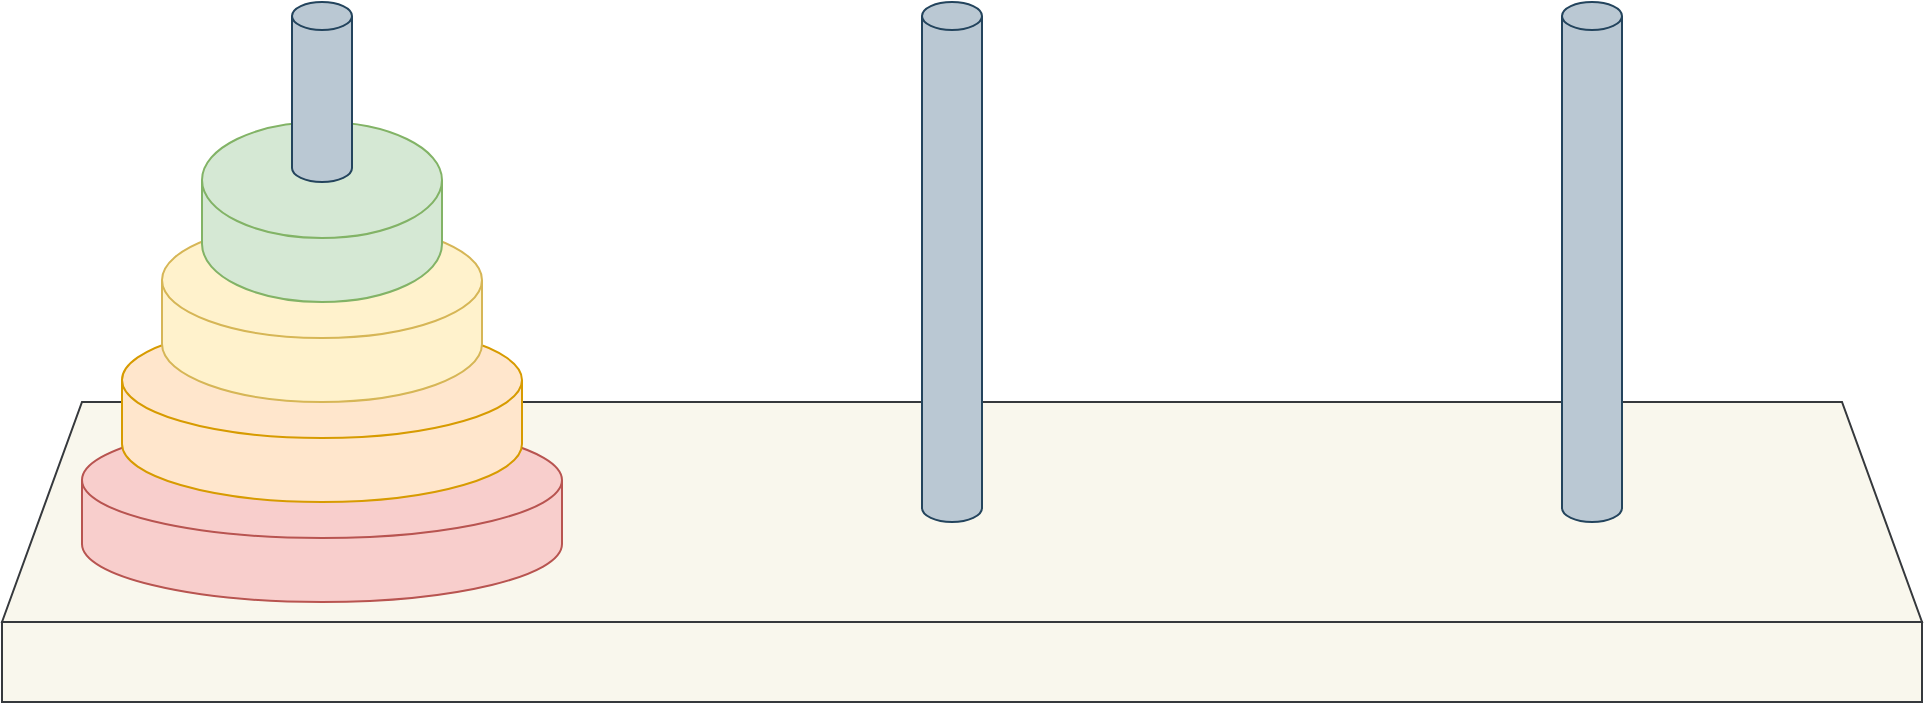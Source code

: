 <mxfile version="20.6.2" type="device"><diagram id="M71wzyZbGUOpr_uGp0WZ" name="Page-1"><mxGraphModel dx="1404" dy="816" grid="1" gridSize="10" guides="1" tooltips="1" connect="1" arrows="1" fold="1" page="1" pageScale="1" pageWidth="1600" pageHeight="900" math="0" shadow="0"><root><mxCell id="0"/><mxCell id="1" parent="0"/><mxCell id="aCxFIkifcrwjGvAlTJiD-14" value="" style="shape=trapezoid;perimeter=trapezoidPerimeter;whiteSpace=wrap;html=1;fixedSize=1;size=40;fillColor=#f9f7ed;strokeColor=#36393d;" vertex="1" parent="1"><mxGeometry x="360" y="480" width="960" height="110" as="geometry"/></mxCell><mxCell id="aCxFIkifcrwjGvAlTJiD-12" value="" style="shape=cylinder3;whiteSpace=wrap;html=1;boundedLbl=1;backgroundOutline=1;size=7;fillColor=#bac8d3;strokeColor=#23445d;" vertex="1" parent="1"><mxGeometry x="820" y="280" width="30" height="260" as="geometry"/></mxCell><mxCell id="aCxFIkifcrwjGvAlTJiD-1" value="" style="shape=cylinder3;whiteSpace=wrap;html=1;boundedLbl=1;backgroundOutline=1;size=29;fillColor=#f8cecc;strokeColor=#b85450;" vertex="1" parent="1"><mxGeometry x="400" y="490" width="240" height="90" as="geometry"/></mxCell><mxCell id="aCxFIkifcrwjGvAlTJiD-6" value="" style="shape=cylinder3;whiteSpace=wrap;html=1;boundedLbl=1;backgroundOutline=1;size=29;fillColor=#ffe6cc;strokeColor=#d79b00;" vertex="1" parent="1"><mxGeometry x="420" y="440" width="200" height="90" as="geometry"/></mxCell><mxCell id="aCxFIkifcrwjGvAlTJiD-7" value="" style="shape=cylinder3;whiteSpace=wrap;html=1;boundedLbl=1;backgroundOutline=1;size=29;fillColor=#fff2cc;strokeColor=#d6b656;" vertex="1" parent="1"><mxGeometry x="440" y="390" width="160" height="90" as="geometry"/></mxCell><mxCell id="aCxFIkifcrwjGvAlTJiD-8" value="" style="shape=cylinder3;whiteSpace=wrap;html=1;boundedLbl=1;backgroundOutline=1;size=29;fillColor=#d5e8d4;strokeColor=#82b366;" vertex="1" parent="1"><mxGeometry x="460" y="340" width="120" height="90" as="geometry"/></mxCell><mxCell id="aCxFIkifcrwjGvAlTJiD-11" value="" style="shape=cylinder3;whiteSpace=wrap;html=1;boundedLbl=1;backgroundOutline=1;size=7;fillColor=#bac8d3;strokeColor=#23445d;" vertex="1" parent="1"><mxGeometry x="505" y="280" width="30" height="90" as="geometry"/></mxCell><mxCell id="aCxFIkifcrwjGvAlTJiD-13" value="" style="shape=cylinder3;whiteSpace=wrap;html=1;boundedLbl=1;backgroundOutline=1;size=7;fillColor=#bac8d3;strokeColor=#23445d;" vertex="1" parent="1"><mxGeometry x="1140" y="280" width="30" height="260" as="geometry"/></mxCell><mxCell id="aCxFIkifcrwjGvAlTJiD-9" value="" style="rounded=0;whiteSpace=wrap;html=1;fillColor=#f9f7ed;strokeColor=#36393d;" vertex="1" parent="1"><mxGeometry x="360" y="590" width="960" height="40" as="geometry"/></mxCell></root></mxGraphModel></diagram></mxfile>